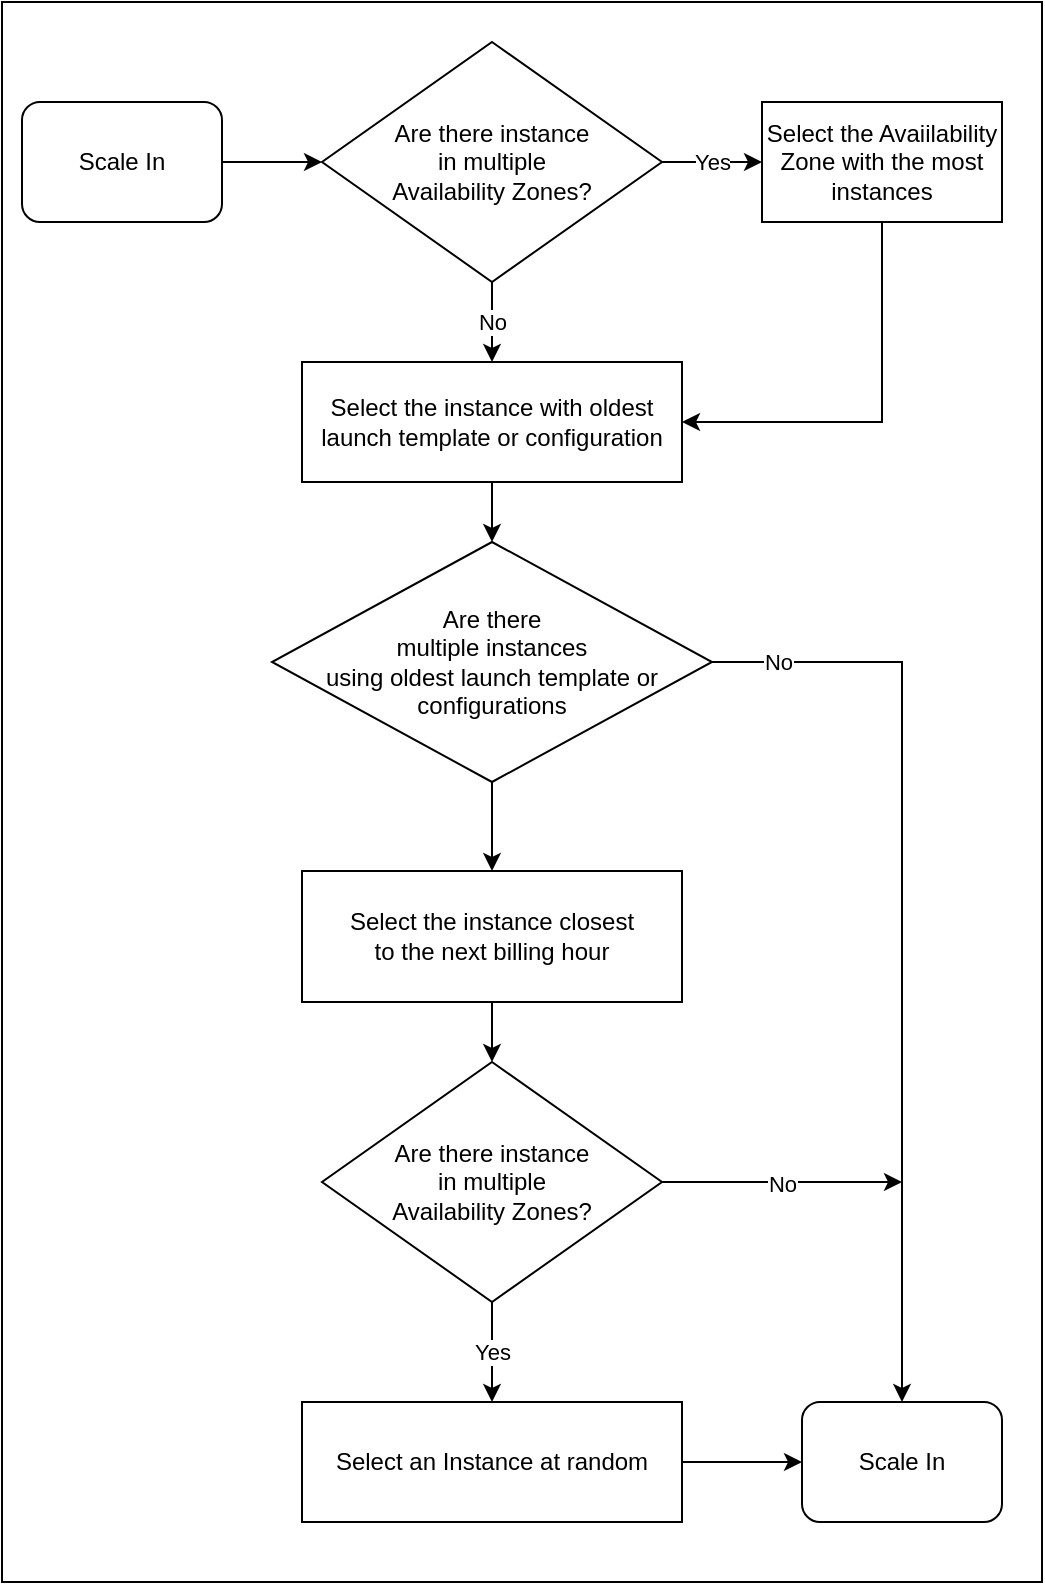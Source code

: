 <mxfile version="17.1.3" type="github">
  <diagram id="GAfN7kdgt1OOZRtxo3mX" name="Page-1">
    <mxGraphModel dx="2066" dy="1079" grid="1" gridSize="10" guides="1" tooltips="1" connect="1" arrows="1" fold="1" page="1" pageScale="1" pageWidth="827" pageHeight="1169" math="0" shadow="0">
      <root>
        <mxCell id="0" />
        <mxCell id="1" parent="0" />
        <mxCell id="t6m5xiCAaRr9nvl1XE3a-1" value="" style="rounded=0;whiteSpace=wrap;html=1;" vertex="1" parent="1">
          <mxGeometry x="90" y="90" width="520" height="790" as="geometry" />
        </mxCell>
        <mxCell id="t6m5xiCAaRr9nvl1XE3a-13" value="Yes" style="edgeStyle=orthogonalEdgeStyle;rounded=0;orthogonalLoop=1;jettySize=auto;html=1;entryX=0;entryY=0.5;entryDx=0;entryDy=0;" edge="1" parent="1" source="t6m5xiCAaRr9nvl1XE3a-2" target="t6m5xiCAaRr9nvl1XE3a-6">
          <mxGeometry relative="1" as="geometry">
            <Array as="points">
              <mxPoint x="440" y="170" />
              <mxPoint x="440" y="170" />
            </Array>
          </mxGeometry>
        </mxCell>
        <mxCell id="t6m5xiCAaRr9nvl1XE3a-14" value="No" style="edgeStyle=orthogonalEdgeStyle;rounded=0;orthogonalLoop=1;jettySize=auto;html=1;entryX=0.5;entryY=0;entryDx=0;entryDy=0;" edge="1" parent="1" source="t6m5xiCAaRr9nvl1XE3a-2" target="t6m5xiCAaRr9nvl1XE3a-8">
          <mxGeometry relative="1" as="geometry" />
        </mxCell>
        <mxCell id="t6m5xiCAaRr9nvl1XE3a-2" value="Are there instance &lt;br&gt;in multiple &lt;br&gt;Availability Zones?" style="rhombus;whiteSpace=wrap;html=1;" vertex="1" parent="1">
          <mxGeometry x="250" y="110" width="170" height="120" as="geometry" />
        </mxCell>
        <mxCell id="t6m5xiCAaRr9nvl1XE3a-5" style="edgeStyle=orthogonalEdgeStyle;rounded=0;orthogonalLoop=1;jettySize=auto;html=1;entryX=0;entryY=0.5;entryDx=0;entryDy=0;" edge="1" parent="1" source="t6m5xiCAaRr9nvl1XE3a-3" target="t6m5xiCAaRr9nvl1XE3a-2">
          <mxGeometry relative="1" as="geometry" />
        </mxCell>
        <mxCell id="t6m5xiCAaRr9nvl1XE3a-3" value="Scale In" style="rounded=1;whiteSpace=wrap;html=1;" vertex="1" parent="1">
          <mxGeometry x="100" y="140" width="100" height="60" as="geometry" />
        </mxCell>
        <mxCell id="t6m5xiCAaRr9nvl1XE3a-25" style="edgeStyle=orthogonalEdgeStyle;rounded=0;orthogonalLoop=1;jettySize=auto;html=1;entryX=1;entryY=0.5;entryDx=0;entryDy=0;" edge="1" parent="1" source="t6m5xiCAaRr9nvl1XE3a-6" target="t6m5xiCAaRr9nvl1XE3a-8">
          <mxGeometry relative="1" as="geometry">
            <Array as="points">
              <mxPoint x="530" y="300" />
            </Array>
          </mxGeometry>
        </mxCell>
        <mxCell id="t6m5xiCAaRr9nvl1XE3a-6" value="Select the Avaiilability Zone with the most instances" style="rounded=0;whiteSpace=wrap;html=1;" vertex="1" parent="1">
          <mxGeometry x="470" y="140" width="120" height="60" as="geometry" />
        </mxCell>
        <mxCell id="t6m5xiCAaRr9nvl1XE3a-19" style="edgeStyle=orthogonalEdgeStyle;rounded=0;orthogonalLoop=1;jettySize=auto;html=1;" edge="1" parent="1" source="t6m5xiCAaRr9nvl1XE3a-7" target="t6m5xiCAaRr9nvl1XE3a-12">
          <mxGeometry relative="1" as="geometry" />
        </mxCell>
        <mxCell id="t6m5xiCAaRr9nvl1XE3a-22" value="No" style="edgeLabel;html=1;align=center;verticalAlign=middle;resizable=0;points=[];" vertex="1" connectable="0" parent="t6m5xiCAaRr9nvl1XE3a-19">
          <mxGeometry x="-0.857" relative="1" as="geometry">
            <mxPoint as="offset" />
          </mxGeometry>
        </mxCell>
        <mxCell id="t6m5xiCAaRr9nvl1XE3a-29" style="edgeStyle=orthogonalEdgeStyle;rounded=0;orthogonalLoop=1;jettySize=auto;html=1;entryX=0.5;entryY=0;entryDx=0;entryDy=0;" edge="1" parent="1" source="t6m5xiCAaRr9nvl1XE3a-7" target="t6m5xiCAaRr9nvl1XE3a-9">
          <mxGeometry relative="1" as="geometry" />
        </mxCell>
        <mxCell id="t6m5xiCAaRr9nvl1XE3a-7" value="Are there&lt;br&gt;multiple instances&lt;br&gt;using oldest launch template or configurations" style="rhombus;whiteSpace=wrap;html=1;" vertex="1" parent="1">
          <mxGeometry x="225" y="360" width="220" height="120" as="geometry" />
        </mxCell>
        <mxCell id="t6m5xiCAaRr9nvl1XE3a-15" style="edgeStyle=orthogonalEdgeStyle;rounded=0;orthogonalLoop=1;jettySize=auto;html=1;entryX=0.5;entryY=0;entryDx=0;entryDy=0;" edge="1" parent="1" source="t6m5xiCAaRr9nvl1XE3a-8" target="t6m5xiCAaRr9nvl1XE3a-7">
          <mxGeometry relative="1" as="geometry" />
        </mxCell>
        <mxCell id="t6m5xiCAaRr9nvl1XE3a-8" value="Select the instance with oldest launch template or configuration" style="rounded=0;whiteSpace=wrap;html=1;" vertex="1" parent="1">
          <mxGeometry x="240" y="270" width="190" height="60" as="geometry" />
        </mxCell>
        <mxCell id="t6m5xiCAaRr9nvl1XE3a-28" style="edgeStyle=orthogonalEdgeStyle;rounded=0;orthogonalLoop=1;jettySize=auto;html=1;entryX=0.5;entryY=0;entryDx=0;entryDy=0;" edge="1" parent="1" source="t6m5xiCAaRr9nvl1XE3a-9" target="t6m5xiCAaRr9nvl1XE3a-10">
          <mxGeometry relative="1" as="geometry" />
        </mxCell>
        <mxCell id="t6m5xiCAaRr9nvl1XE3a-9" value="Select the instance closest&lt;br&gt;to the next billing hour" style="rounded=0;whiteSpace=wrap;html=1;" vertex="1" parent="1">
          <mxGeometry x="240" y="524.5" width="190" height="65.5" as="geometry" />
        </mxCell>
        <mxCell id="t6m5xiCAaRr9nvl1XE3a-18" value="Yes" style="edgeStyle=orthogonalEdgeStyle;rounded=0;orthogonalLoop=1;jettySize=auto;html=1;entryX=0.5;entryY=0;entryDx=0;entryDy=0;" edge="1" parent="1" source="t6m5xiCAaRr9nvl1XE3a-10" target="t6m5xiCAaRr9nvl1XE3a-11">
          <mxGeometry relative="1" as="geometry" />
        </mxCell>
        <mxCell id="t6m5xiCAaRr9nvl1XE3a-21" value="No" style="edgeStyle=orthogonalEdgeStyle;rounded=0;orthogonalLoop=1;jettySize=auto;html=1;" edge="1" parent="1" source="t6m5xiCAaRr9nvl1XE3a-10">
          <mxGeometry relative="1" as="geometry">
            <mxPoint x="540" y="680" as="targetPoint" />
          </mxGeometry>
        </mxCell>
        <mxCell id="t6m5xiCAaRr9nvl1XE3a-10" value="Are there instance &lt;br&gt;in multiple &lt;br&gt;Availability Zones?" style="rhombus;whiteSpace=wrap;html=1;" vertex="1" parent="1">
          <mxGeometry x="250" y="620" width="170" height="120" as="geometry" />
        </mxCell>
        <mxCell id="t6m5xiCAaRr9nvl1XE3a-24" style="edgeStyle=orthogonalEdgeStyle;rounded=0;orthogonalLoop=1;jettySize=auto;html=1;entryX=0;entryY=0.5;entryDx=0;entryDy=0;" edge="1" parent="1" source="t6m5xiCAaRr9nvl1XE3a-11" target="t6m5xiCAaRr9nvl1XE3a-12">
          <mxGeometry relative="1" as="geometry" />
        </mxCell>
        <mxCell id="t6m5xiCAaRr9nvl1XE3a-11" value="Select an Instance at random" style="rounded=0;whiteSpace=wrap;html=1;" vertex="1" parent="1">
          <mxGeometry x="240" y="790" width="190" height="60" as="geometry" />
        </mxCell>
        <mxCell id="t6m5xiCAaRr9nvl1XE3a-12" value="Scale In" style="rounded=1;whiteSpace=wrap;html=1;" vertex="1" parent="1">
          <mxGeometry x="490" y="790" width="100" height="60" as="geometry" />
        </mxCell>
      </root>
    </mxGraphModel>
  </diagram>
</mxfile>
